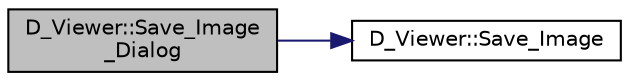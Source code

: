 digraph "D_Viewer::Save_Image_Dialog"
{
 // LATEX_PDF_SIZE
  edge [fontname="Helvetica",fontsize="10",labelfontname="Helvetica",labelfontsize="10"];
  node [fontname="Helvetica",fontsize="10",shape=record];
  rankdir="LR";
  Node1 [label="D_Viewer::Save_Image\l_Dialog",height=0.2,width=0.4,color="black", fillcolor="grey75", style="filled", fontcolor="black",tooltip=" "];
  Node1 -> Node2 [color="midnightblue",fontsize="10",style="solid",fontname="Helvetica"];
  Node2 [label="D_Viewer::Save_Image",height=0.2,width=0.4,color="black", fillcolor="white", style="filled",URL="$class_d___viewer.html#ac444f86ec7b38cf46330cff20c0ffee8",tooltip=" "];
}
